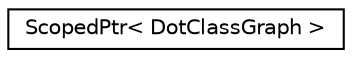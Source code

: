 digraph "Graphical Class Hierarchy"
{
 // INTERACTIVE_SVG=YES
 // LATEX_PDF_SIZE
  edge [fontname="Helvetica",fontsize="10",labelfontname="Helvetica",labelfontsize="10"];
  node [fontname="Helvetica",fontsize="10",shape=record];
  rankdir="LR";
  Node0 [label="ScopedPtr\< DotClassGraph \>",height=0.2,width=0.4,color="black", fillcolor="white", style="filled",URL="$dd/d9b/class_scoped_ptr.html",tooltip=" "];
}

